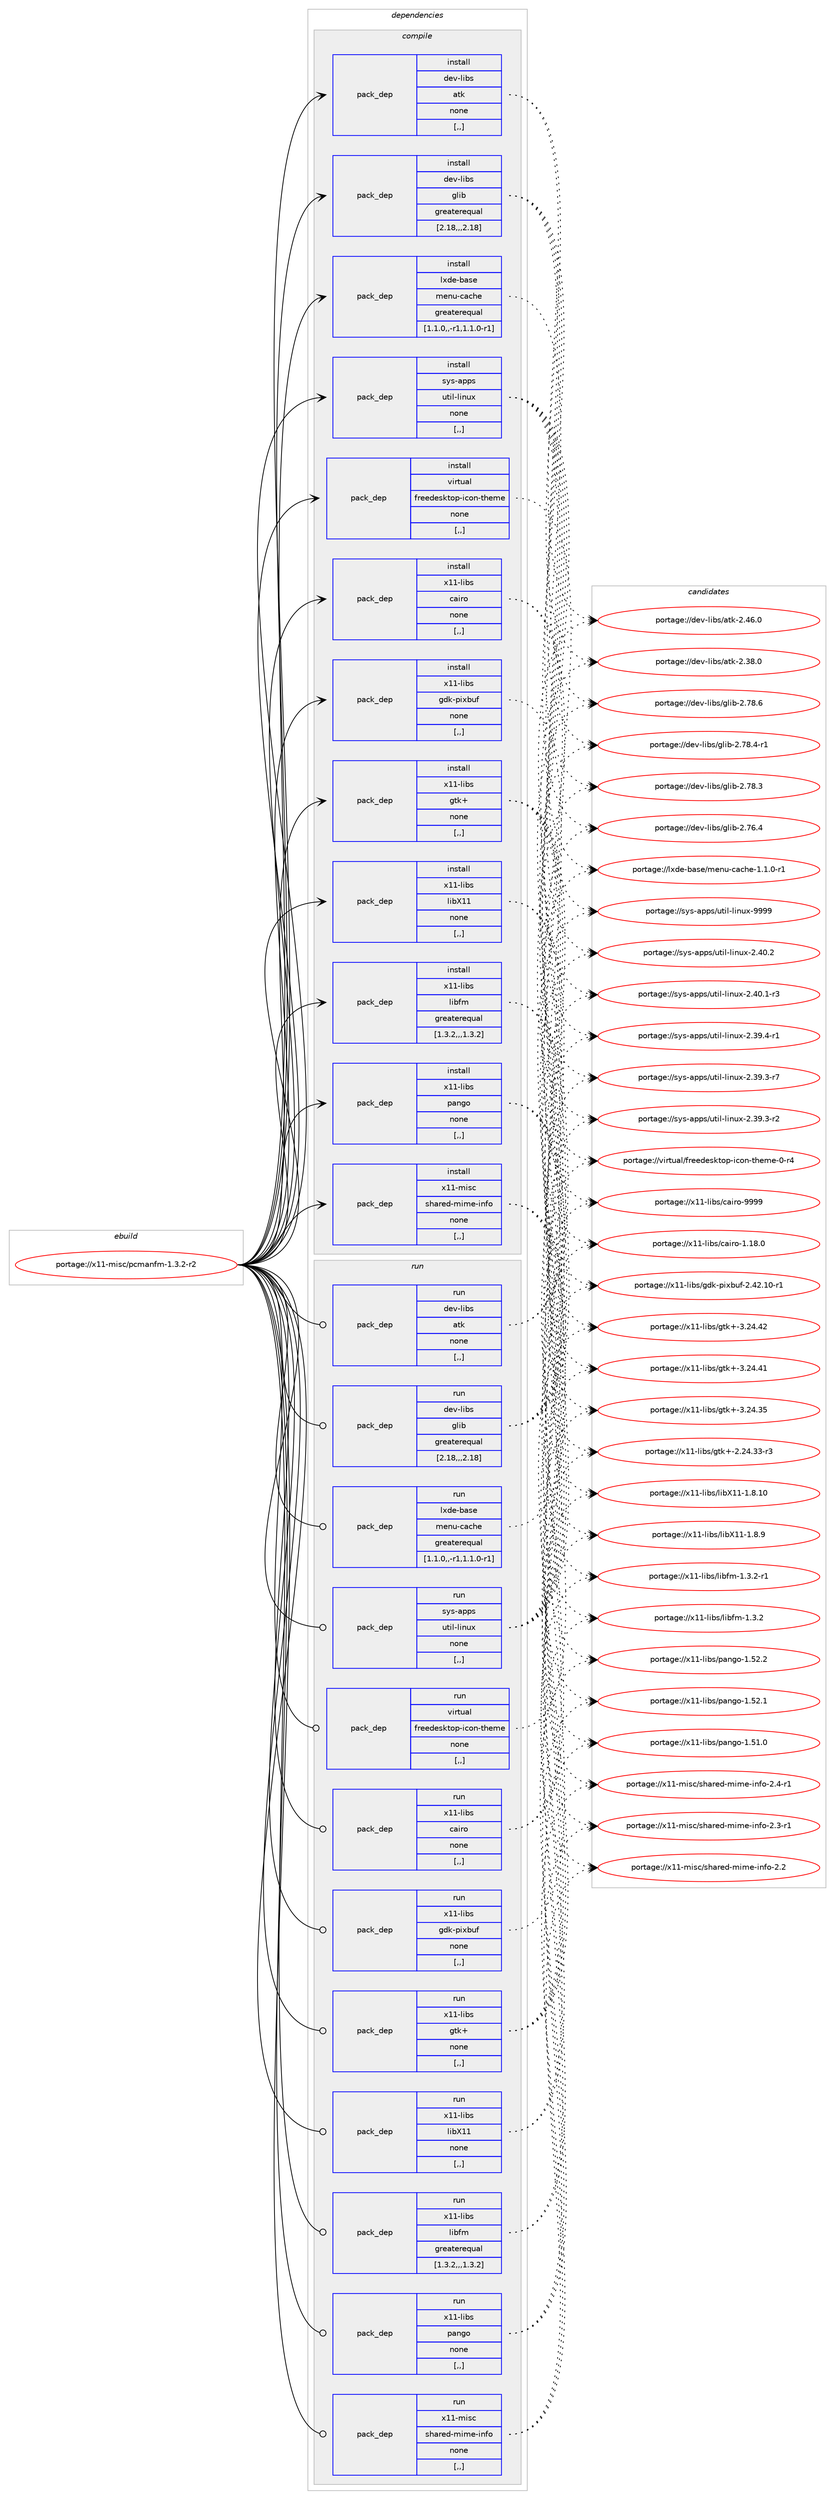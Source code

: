 digraph prolog {

# *************
# Graph options
# *************

newrank=true;
concentrate=true;
compound=true;
graph [rankdir=LR,fontname=Helvetica,fontsize=10,ranksep=1.5];#, ranksep=2.5, nodesep=0.2];
edge  [arrowhead=vee];
node  [fontname=Helvetica,fontsize=10];

# **********
# The ebuild
# **********

subgraph cluster_leftcol {
color=gray;
label=<<i>ebuild</i>>;
id [label="portage://x11-misc/pcmanfm-1.3.2-r2", color=red, width=4, href="../x11-misc/pcmanfm-1.3.2-r2.svg"];
}

# ****************
# The dependencies
# ****************

subgraph cluster_midcol {
color=gray;
label=<<i>dependencies</i>>;
subgraph cluster_compile {
fillcolor="#eeeeee";
style=filled;
label=<<i>compile</i>>;
subgraph pack335667 {
dependency461400 [label=<<TABLE BORDER="0" CELLBORDER="1" CELLSPACING="0" CELLPADDING="4" WIDTH="220"><TR><TD ROWSPAN="6" CELLPADDING="30">pack_dep</TD></TR><TR><TD WIDTH="110">install</TD></TR><TR><TD>dev-libs</TD></TR><TR><TD>atk</TD></TR><TR><TD>none</TD></TR><TR><TD>[,,]</TD></TR></TABLE>>, shape=none, color=blue];
}
id:e -> dependency461400:w [weight=20,style="solid",arrowhead="vee"];
subgraph pack335668 {
dependency461401 [label=<<TABLE BORDER="0" CELLBORDER="1" CELLSPACING="0" CELLPADDING="4" WIDTH="220"><TR><TD ROWSPAN="6" CELLPADDING="30">pack_dep</TD></TR><TR><TD WIDTH="110">install</TD></TR><TR><TD>dev-libs</TD></TR><TR><TD>glib</TD></TR><TR><TD>greaterequal</TD></TR><TR><TD>[2.18,,,2.18]</TD></TR></TABLE>>, shape=none, color=blue];
}
id:e -> dependency461401:w [weight=20,style="solid",arrowhead="vee"];
subgraph pack335669 {
dependency461402 [label=<<TABLE BORDER="0" CELLBORDER="1" CELLSPACING="0" CELLPADDING="4" WIDTH="220"><TR><TD ROWSPAN="6" CELLPADDING="30">pack_dep</TD></TR><TR><TD WIDTH="110">install</TD></TR><TR><TD>lxde-base</TD></TR><TR><TD>menu-cache</TD></TR><TR><TD>greaterequal</TD></TR><TR><TD>[1.1.0,,-r1,1.1.0-r1]</TD></TR></TABLE>>, shape=none, color=blue];
}
id:e -> dependency461402:w [weight=20,style="solid",arrowhead="vee"];
subgraph pack335670 {
dependency461403 [label=<<TABLE BORDER="0" CELLBORDER="1" CELLSPACING="0" CELLPADDING="4" WIDTH="220"><TR><TD ROWSPAN="6" CELLPADDING="30">pack_dep</TD></TR><TR><TD WIDTH="110">install</TD></TR><TR><TD>sys-apps</TD></TR><TR><TD>util-linux</TD></TR><TR><TD>none</TD></TR><TR><TD>[,,]</TD></TR></TABLE>>, shape=none, color=blue];
}
id:e -> dependency461403:w [weight=20,style="solid",arrowhead="vee"];
subgraph pack335671 {
dependency461404 [label=<<TABLE BORDER="0" CELLBORDER="1" CELLSPACING="0" CELLPADDING="4" WIDTH="220"><TR><TD ROWSPAN="6" CELLPADDING="30">pack_dep</TD></TR><TR><TD WIDTH="110">install</TD></TR><TR><TD>virtual</TD></TR><TR><TD>freedesktop-icon-theme</TD></TR><TR><TD>none</TD></TR><TR><TD>[,,]</TD></TR></TABLE>>, shape=none, color=blue];
}
id:e -> dependency461404:w [weight=20,style="solid",arrowhead="vee"];
subgraph pack335672 {
dependency461405 [label=<<TABLE BORDER="0" CELLBORDER="1" CELLSPACING="0" CELLPADDING="4" WIDTH="220"><TR><TD ROWSPAN="6" CELLPADDING="30">pack_dep</TD></TR><TR><TD WIDTH="110">install</TD></TR><TR><TD>x11-libs</TD></TR><TR><TD>cairo</TD></TR><TR><TD>none</TD></TR><TR><TD>[,,]</TD></TR></TABLE>>, shape=none, color=blue];
}
id:e -> dependency461405:w [weight=20,style="solid",arrowhead="vee"];
subgraph pack335673 {
dependency461406 [label=<<TABLE BORDER="0" CELLBORDER="1" CELLSPACING="0" CELLPADDING="4" WIDTH="220"><TR><TD ROWSPAN="6" CELLPADDING="30">pack_dep</TD></TR><TR><TD WIDTH="110">install</TD></TR><TR><TD>x11-libs</TD></TR><TR><TD>gdk-pixbuf</TD></TR><TR><TD>none</TD></TR><TR><TD>[,,]</TD></TR></TABLE>>, shape=none, color=blue];
}
id:e -> dependency461406:w [weight=20,style="solid",arrowhead="vee"];
subgraph pack335674 {
dependency461407 [label=<<TABLE BORDER="0" CELLBORDER="1" CELLSPACING="0" CELLPADDING="4" WIDTH="220"><TR><TD ROWSPAN="6" CELLPADDING="30">pack_dep</TD></TR><TR><TD WIDTH="110">install</TD></TR><TR><TD>x11-libs</TD></TR><TR><TD>gtk+</TD></TR><TR><TD>none</TD></TR><TR><TD>[,,]</TD></TR></TABLE>>, shape=none, color=blue];
}
id:e -> dependency461407:w [weight=20,style="solid",arrowhead="vee"];
subgraph pack335675 {
dependency461408 [label=<<TABLE BORDER="0" CELLBORDER="1" CELLSPACING="0" CELLPADDING="4" WIDTH="220"><TR><TD ROWSPAN="6" CELLPADDING="30">pack_dep</TD></TR><TR><TD WIDTH="110">install</TD></TR><TR><TD>x11-libs</TD></TR><TR><TD>libX11</TD></TR><TR><TD>none</TD></TR><TR><TD>[,,]</TD></TR></TABLE>>, shape=none, color=blue];
}
id:e -> dependency461408:w [weight=20,style="solid",arrowhead="vee"];
subgraph pack335676 {
dependency461409 [label=<<TABLE BORDER="0" CELLBORDER="1" CELLSPACING="0" CELLPADDING="4" WIDTH="220"><TR><TD ROWSPAN="6" CELLPADDING="30">pack_dep</TD></TR><TR><TD WIDTH="110">install</TD></TR><TR><TD>x11-libs</TD></TR><TR><TD>libfm</TD></TR><TR><TD>greaterequal</TD></TR><TR><TD>[1.3.2,,,1.3.2]</TD></TR></TABLE>>, shape=none, color=blue];
}
id:e -> dependency461409:w [weight=20,style="solid",arrowhead="vee"];
subgraph pack335677 {
dependency461410 [label=<<TABLE BORDER="0" CELLBORDER="1" CELLSPACING="0" CELLPADDING="4" WIDTH="220"><TR><TD ROWSPAN="6" CELLPADDING="30">pack_dep</TD></TR><TR><TD WIDTH="110">install</TD></TR><TR><TD>x11-libs</TD></TR><TR><TD>pango</TD></TR><TR><TD>none</TD></TR><TR><TD>[,,]</TD></TR></TABLE>>, shape=none, color=blue];
}
id:e -> dependency461410:w [weight=20,style="solid",arrowhead="vee"];
subgraph pack335678 {
dependency461411 [label=<<TABLE BORDER="0" CELLBORDER="1" CELLSPACING="0" CELLPADDING="4" WIDTH="220"><TR><TD ROWSPAN="6" CELLPADDING="30">pack_dep</TD></TR><TR><TD WIDTH="110">install</TD></TR><TR><TD>x11-misc</TD></TR><TR><TD>shared-mime-info</TD></TR><TR><TD>none</TD></TR><TR><TD>[,,]</TD></TR></TABLE>>, shape=none, color=blue];
}
id:e -> dependency461411:w [weight=20,style="solid",arrowhead="vee"];
}
subgraph cluster_compileandrun {
fillcolor="#eeeeee";
style=filled;
label=<<i>compile and run</i>>;
}
subgraph cluster_run {
fillcolor="#eeeeee";
style=filled;
label=<<i>run</i>>;
subgraph pack335679 {
dependency461412 [label=<<TABLE BORDER="0" CELLBORDER="1" CELLSPACING="0" CELLPADDING="4" WIDTH="220"><TR><TD ROWSPAN="6" CELLPADDING="30">pack_dep</TD></TR><TR><TD WIDTH="110">run</TD></TR><TR><TD>dev-libs</TD></TR><TR><TD>atk</TD></TR><TR><TD>none</TD></TR><TR><TD>[,,]</TD></TR></TABLE>>, shape=none, color=blue];
}
id:e -> dependency461412:w [weight=20,style="solid",arrowhead="odot"];
subgraph pack335680 {
dependency461413 [label=<<TABLE BORDER="0" CELLBORDER="1" CELLSPACING="0" CELLPADDING="4" WIDTH="220"><TR><TD ROWSPAN="6" CELLPADDING="30">pack_dep</TD></TR><TR><TD WIDTH="110">run</TD></TR><TR><TD>dev-libs</TD></TR><TR><TD>glib</TD></TR><TR><TD>greaterequal</TD></TR><TR><TD>[2.18,,,2.18]</TD></TR></TABLE>>, shape=none, color=blue];
}
id:e -> dependency461413:w [weight=20,style="solid",arrowhead="odot"];
subgraph pack335681 {
dependency461414 [label=<<TABLE BORDER="0" CELLBORDER="1" CELLSPACING="0" CELLPADDING="4" WIDTH="220"><TR><TD ROWSPAN="6" CELLPADDING="30">pack_dep</TD></TR><TR><TD WIDTH="110">run</TD></TR><TR><TD>lxde-base</TD></TR><TR><TD>menu-cache</TD></TR><TR><TD>greaterequal</TD></TR><TR><TD>[1.1.0,,-r1,1.1.0-r1]</TD></TR></TABLE>>, shape=none, color=blue];
}
id:e -> dependency461414:w [weight=20,style="solid",arrowhead="odot"];
subgraph pack335682 {
dependency461415 [label=<<TABLE BORDER="0" CELLBORDER="1" CELLSPACING="0" CELLPADDING="4" WIDTH="220"><TR><TD ROWSPAN="6" CELLPADDING="30">pack_dep</TD></TR><TR><TD WIDTH="110">run</TD></TR><TR><TD>sys-apps</TD></TR><TR><TD>util-linux</TD></TR><TR><TD>none</TD></TR><TR><TD>[,,]</TD></TR></TABLE>>, shape=none, color=blue];
}
id:e -> dependency461415:w [weight=20,style="solid",arrowhead="odot"];
subgraph pack335683 {
dependency461416 [label=<<TABLE BORDER="0" CELLBORDER="1" CELLSPACING="0" CELLPADDING="4" WIDTH="220"><TR><TD ROWSPAN="6" CELLPADDING="30">pack_dep</TD></TR><TR><TD WIDTH="110">run</TD></TR><TR><TD>virtual</TD></TR><TR><TD>freedesktop-icon-theme</TD></TR><TR><TD>none</TD></TR><TR><TD>[,,]</TD></TR></TABLE>>, shape=none, color=blue];
}
id:e -> dependency461416:w [weight=20,style="solid",arrowhead="odot"];
subgraph pack335684 {
dependency461417 [label=<<TABLE BORDER="0" CELLBORDER="1" CELLSPACING="0" CELLPADDING="4" WIDTH="220"><TR><TD ROWSPAN="6" CELLPADDING="30">pack_dep</TD></TR><TR><TD WIDTH="110">run</TD></TR><TR><TD>x11-libs</TD></TR><TR><TD>cairo</TD></TR><TR><TD>none</TD></TR><TR><TD>[,,]</TD></TR></TABLE>>, shape=none, color=blue];
}
id:e -> dependency461417:w [weight=20,style="solid",arrowhead="odot"];
subgraph pack335685 {
dependency461418 [label=<<TABLE BORDER="0" CELLBORDER="1" CELLSPACING="0" CELLPADDING="4" WIDTH="220"><TR><TD ROWSPAN="6" CELLPADDING="30">pack_dep</TD></TR><TR><TD WIDTH="110">run</TD></TR><TR><TD>x11-libs</TD></TR><TR><TD>gdk-pixbuf</TD></TR><TR><TD>none</TD></TR><TR><TD>[,,]</TD></TR></TABLE>>, shape=none, color=blue];
}
id:e -> dependency461418:w [weight=20,style="solid",arrowhead="odot"];
subgraph pack335686 {
dependency461419 [label=<<TABLE BORDER="0" CELLBORDER="1" CELLSPACING="0" CELLPADDING="4" WIDTH="220"><TR><TD ROWSPAN="6" CELLPADDING="30">pack_dep</TD></TR><TR><TD WIDTH="110">run</TD></TR><TR><TD>x11-libs</TD></TR><TR><TD>gtk+</TD></TR><TR><TD>none</TD></TR><TR><TD>[,,]</TD></TR></TABLE>>, shape=none, color=blue];
}
id:e -> dependency461419:w [weight=20,style="solid",arrowhead="odot"];
subgraph pack335687 {
dependency461420 [label=<<TABLE BORDER="0" CELLBORDER="1" CELLSPACING="0" CELLPADDING="4" WIDTH="220"><TR><TD ROWSPAN="6" CELLPADDING="30">pack_dep</TD></TR><TR><TD WIDTH="110">run</TD></TR><TR><TD>x11-libs</TD></TR><TR><TD>libX11</TD></TR><TR><TD>none</TD></TR><TR><TD>[,,]</TD></TR></TABLE>>, shape=none, color=blue];
}
id:e -> dependency461420:w [weight=20,style="solid",arrowhead="odot"];
subgraph pack335688 {
dependency461421 [label=<<TABLE BORDER="0" CELLBORDER="1" CELLSPACING="0" CELLPADDING="4" WIDTH="220"><TR><TD ROWSPAN="6" CELLPADDING="30">pack_dep</TD></TR><TR><TD WIDTH="110">run</TD></TR><TR><TD>x11-libs</TD></TR><TR><TD>libfm</TD></TR><TR><TD>greaterequal</TD></TR><TR><TD>[1.3.2,,,1.3.2]</TD></TR></TABLE>>, shape=none, color=blue];
}
id:e -> dependency461421:w [weight=20,style="solid",arrowhead="odot"];
subgraph pack335689 {
dependency461422 [label=<<TABLE BORDER="0" CELLBORDER="1" CELLSPACING="0" CELLPADDING="4" WIDTH="220"><TR><TD ROWSPAN="6" CELLPADDING="30">pack_dep</TD></TR><TR><TD WIDTH="110">run</TD></TR><TR><TD>x11-libs</TD></TR><TR><TD>pango</TD></TR><TR><TD>none</TD></TR><TR><TD>[,,]</TD></TR></TABLE>>, shape=none, color=blue];
}
id:e -> dependency461422:w [weight=20,style="solid",arrowhead="odot"];
subgraph pack335690 {
dependency461423 [label=<<TABLE BORDER="0" CELLBORDER="1" CELLSPACING="0" CELLPADDING="4" WIDTH="220"><TR><TD ROWSPAN="6" CELLPADDING="30">pack_dep</TD></TR><TR><TD WIDTH="110">run</TD></TR><TR><TD>x11-misc</TD></TR><TR><TD>shared-mime-info</TD></TR><TR><TD>none</TD></TR><TR><TD>[,,]</TD></TR></TABLE>>, shape=none, color=blue];
}
id:e -> dependency461423:w [weight=20,style="solid",arrowhead="odot"];
}
}

# **************
# The candidates
# **************

subgraph cluster_choices {
rank=same;
color=gray;
label=<<i>candidates</i>>;

subgraph choice335667 {
color=black;
nodesep=1;
choice1001011184510810598115479711610745504652544648 [label="portage://dev-libs/atk-2.46.0", color=red, width=4,href="../dev-libs/atk-2.46.0.svg"];
choice1001011184510810598115479711610745504651564648 [label="portage://dev-libs/atk-2.38.0", color=red, width=4,href="../dev-libs/atk-2.38.0.svg"];
dependency461400:e -> choice1001011184510810598115479711610745504652544648:w [style=dotted,weight="100"];
dependency461400:e -> choice1001011184510810598115479711610745504651564648:w [style=dotted,weight="100"];
}
subgraph choice335668 {
color=black;
nodesep=1;
choice1001011184510810598115471031081059845504655564654 [label="portage://dev-libs/glib-2.78.6", color=red, width=4,href="../dev-libs/glib-2.78.6.svg"];
choice10010111845108105981154710310810598455046555646524511449 [label="portage://dev-libs/glib-2.78.4-r1", color=red, width=4,href="../dev-libs/glib-2.78.4-r1.svg"];
choice1001011184510810598115471031081059845504655564651 [label="portage://dev-libs/glib-2.78.3", color=red, width=4,href="../dev-libs/glib-2.78.3.svg"];
choice1001011184510810598115471031081059845504655544652 [label="portage://dev-libs/glib-2.76.4", color=red, width=4,href="../dev-libs/glib-2.76.4.svg"];
dependency461401:e -> choice1001011184510810598115471031081059845504655564654:w [style=dotted,weight="100"];
dependency461401:e -> choice10010111845108105981154710310810598455046555646524511449:w [style=dotted,weight="100"];
dependency461401:e -> choice1001011184510810598115471031081059845504655564651:w [style=dotted,weight="100"];
dependency461401:e -> choice1001011184510810598115471031081059845504655544652:w [style=dotted,weight="100"];
}
subgraph choice335669 {
color=black;
nodesep=1;
choice10812010010145989711510147109101110117459997991041014549464946484511449 [label="portage://lxde-base/menu-cache-1.1.0-r1", color=red, width=4,href="../lxde-base/menu-cache-1.1.0-r1.svg"];
dependency461402:e -> choice10812010010145989711510147109101110117459997991041014549464946484511449:w [style=dotted,weight="100"];
}
subgraph choice335670 {
color=black;
nodesep=1;
choice115121115459711211211547117116105108451081051101171204557575757 [label="portage://sys-apps/util-linux-9999", color=red, width=4,href="../sys-apps/util-linux-9999.svg"];
choice1151211154597112112115471171161051084510810511011712045504652484650 [label="portage://sys-apps/util-linux-2.40.2", color=red, width=4,href="../sys-apps/util-linux-2.40.2.svg"];
choice11512111545971121121154711711610510845108105110117120455046524846494511451 [label="portage://sys-apps/util-linux-2.40.1-r3", color=red, width=4,href="../sys-apps/util-linux-2.40.1-r3.svg"];
choice11512111545971121121154711711610510845108105110117120455046515746524511449 [label="portage://sys-apps/util-linux-2.39.4-r1", color=red, width=4,href="../sys-apps/util-linux-2.39.4-r1.svg"];
choice11512111545971121121154711711610510845108105110117120455046515746514511455 [label="portage://sys-apps/util-linux-2.39.3-r7", color=red, width=4,href="../sys-apps/util-linux-2.39.3-r7.svg"];
choice11512111545971121121154711711610510845108105110117120455046515746514511450 [label="portage://sys-apps/util-linux-2.39.3-r2", color=red, width=4,href="../sys-apps/util-linux-2.39.3-r2.svg"];
dependency461403:e -> choice115121115459711211211547117116105108451081051101171204557575757:w [style=dotted,weight="100"];
dependency461403:e -> choice1151211154597112112115471171161051084510810511011712045504652484650:w [style=dotted,weight="100"];
dependency461403:e -> choice11512111545971121121154711711610510845108105110117120455046524846494511451:w [style=dotted,weight="100"];
dependency461403:e -> choice11512111545971121121154711711610510845108105110117120455046515746524511449:w [style=dotted,weight="100"];
dependency461403:e -> choice11512111545971121121154711711610510845108105110117120455046515746514511455:w [style=dotted,weight="100"];
dependency461403:e -> choice11512111545971121121154711711610510845108105110117120455046515746514511450:w [style=dotted,weight="100"];
}
subgraph choice335671 {
color=black;
nodesep=1;
choice118105114116117971084710211410110110010111510711611111245105991111104511610410110910145484511452 [label="portage://virtual/freedesktop-icon-theme-0-r4", color=red, width=4,href="../virtual/freedesktop-icon-theme-0-r4.svg"];
dependency461404:e -> choice118105114116117971084710211410110110010111510711611111245105991111104511610410110910145484511452:w [style=dotted,weight="100"];
}
subgraph choice335672 {
color=black;
nodesep=1;
choice120494945108105981154799971051141114557575757 [label="portage://x11-libs/cairo-9999", color=red, width=4,href="../x11-libs/cairo-9999.svg"];
choice1204949451081059811547999710511411145494649564648 [label="portage://x11-libs/cairo-1.18.0", color=red, width=4,href="../x11-libs/cairo-1.18.0.svg"];
dependency461405:e -> choice120494945108105981154799971051141114557575757:w [style=dotted,weight="100"];
dependency461405:e -> choice1204949451081059811547999710511411145494649564648:w [style=dotted,weight="100"];
}
subgraph choice335673 {
color=black;
nodesep=1;
choice1204949451081059811547103100107451121051209811710245504652504649484511449 [label="portage://x11-libs/gdk-pixbuf-2.42.10-r1", color=red, width=4,href="../x11-libs/gdk-pixbuf-2.42.10-r1.svg"];
dependency461406:e -> choice1204949451081059811547103100107451121051209811710245504652504649484511449:w [style=dotted,weight="100"];
}
subgraph choice335674 {
color=black;
nodesep=1;
choice1204949451081059811547103116107434551465052465250 [label="portage://x11-libs/gtk+-3.24.42", color=red, width=4,href="../x11-libs/gtk+-3.24.42.svg"];
choice1204949451081059811547103116107434551465052465249 [label="portage://x11-libs/gtk+-3.24.41", color=red, width=4,href="../x11-libs/gtk+-3.24.41.svg"];
choice1204949451081059811547103116107434551465052465153 [label="portage://x11-libs/gtk+-3.24.35", color=red, width=4,href="../x11-libs/gtk+-3.24.35.svg"];
choice12049494510810598115471031161074345504650524651514511451 [label="portage://x11-libs/gtk+-2.24.33-r3", color=red, width=4,href="../x11-libs/gtk+-2.24.33-r3.svg"];
dependency461407:e -> choice1204949451081059811547103116107434551465052465250:w [style=dotted,weight="100"];
dependency461407:e -> choice1204949451081059811547103116107434551465052465249:w [style=dotted,weight="100"];
dependency461407:e -> choice1204949451081059811547103116107434551465052465153:w [style=dotted,weight="100"];
dependency461407:e -> choice12049494510810598115471031161074345504650524651514511451:w [style=dotted,weight="100"];
}
subgraph choice335675 {
color=black;
nodesep=1;
choice12049494510810598115471081059888494945494656464948 [label="portage://x11-libs/libX11-1.8.10", color=red, width=4,href="../x11-libs/libX11-1.8.10.svg"];
choice120494945108105981154710810598884949454946564657 [label="portage://x11-libs/libX11-1.8.9", color=red, width=4,href="../x11-libs/libX11-1.8.9.svg"];
dependency461408:e -> choice12049494510810598115471081059888494945494656464948:w [style=dotted,weight="100"];
dependency461408:e -> choice120494945108105981154710810598884949454946564657:w [style=dotted,weight="100"];
}
subgraph choice335676 {
color=black;
nodesep=1;
choice1204949451081059811547108105981021094549465146504511449 [label="portage://x11-libs/libfm-1.3.2-r1", color=red, width=4,href="../x11-libs/libfm-1.3.2-r1.svg"];
choice120494945108105981154710810598102109454946514650 [label="portage://x11-libs/libfm-1.3.2", color=red, width=4,href="../x11-libs/libfm-1.3.2.svg"];
dependency461409:e -> choice1204949451081059811547108105981021094549465146504511449:w [style=dotted,weight="100"];
dependency461409:e -> choice120494945108105981154710810598102109454946514650:w [style=dotted,weight="100"];
}
subgraph choice335677 {
color=black;
nodesep=1;
choice12049494510810598115471129711010311145494653504650 [label="portage://x11-libs/pango-1.52.2", color=red, width=4,href="../x11-libs/pango-1.52.2.svg"];
choice12049494510810598115471129711010311145494653504649 [label="portage://x11-libs/pango-1.52.1", color=red, width=4,href="../x11-libs/pango-1.52.1.svg"];
choice12049494510810598115471129711010311145494653494648 [label="portage://x11-libs/pango-1.51.0", color=red, width=4,href="../x11-libs/pango-1.51.0.svg"];
dependency461410:e -> choice12049494510810598115471129711010311145494653504650:w [style=dotted,weight="100"];
dependency461410:e -> choice12049494510810598115471129711010311145494653504649:w [style=dotted,weight="100"];
dependency461410:e -> choice12049494510810598115471129711010311145494653494648:w [style=dotted,weight="100"];
}
subgraph choice335678 {
color=black;
nodesep=1;
choice1204949451091051159947115104971141011004510910510910145105110102111455046524511449 [label="portage://x11-misc/shared-mime-info-2.4-r1", color=red, width=4,href="../x11-misc/shared-mime-info-2.4-r1.svg"];
choice1204949451091051159947115104971141011004510910510910145105110102111455046514511449 [label="portage://x11-misc/shared-mime-info-2.3-r1", color=red, width=4,href="../x11-misc/shared-mime-info-2.3-r1.svg"];
choice120494945109105115994711510497114101100451091051091014510511010211145504650 [label="portage://x11-misc/shared-mime-info-2.2", color=red, width=4,href="../x11-misc/shared-mime-info-2.2.svg"];
dependency461411:e -> choice1204949451091051159947115104971141011004510910510910145105110102111455046524511449:w [style=dotted,weight="100"];
dependency461411:e -> choice1204949451091051159947115104971141011004510910510910145105110102111455046514511449:w [style=dotted,weight="100"];
dependency461411:e -> choice120494945109105115994711510497114101100451091051091014510511010211145504650:w [style=dotted,weight="100"];
}
subgraph choice335679 {
color=black;
nodesep=1;
choice1001011184510810598115479711610745504652544648 [label="portage://dev-libs/atk-2.46.0", color=red, width=4,href="../dev-libs/atk-2.46.0.svg"];
choice1001011184510810598115479711610745504651564648 [label="portage://dev-libs/atk-2.38.0", color=red, width=4,href="../dev-libs/atk-2.38.0.svg"];
dependency461412:e -> choice1001011184510810598115479711610745504652544648:w [style=dotted,weight="100"];
dependency461412:e -> choice1001011184510810598115479711610745504651564648:w [style=dotted,weight="100"];
}
subgraph choice335680 {
color=black;
nodesep=1;
choice1001011184510810598115471031081059845504655564654 [label="portage://dev-libs/glib-2.78.6", color=red, width=4,href="../dev-libs/glib-2.78.6.svg"];
choice10010111845108105981154710310810598455046555646524511449 [label="portage://dev-libs/glib-2.78.4-r1", color=red, width=4,href="../dev-libs/glib-2.78.4-r1.svg"];
choice1001011184510810598115471031081059845504655564651 [label="portage://dev-libs/glib-2.78.3", color=red, width=4,href="../dev-libs/glib-2.78.3.svg"];
choice1001011184510810598115471031081059845504655544652 [label="portage://dev-libs/glib-2.76.4", color=red, width=4,href="../dev-libs/glib-2.76.4.svg"];
dependency461413:e -> choice1001011184510810598115471031081059845504655564654:w [style=dotted,weight="100"];
dependency461413:e -> choice10010111845108105981154710310810598455046555646524511449:w [style=dotted,weight="100"];
dependency461413:e -> choice1001011184510810598115471031081059845504655564651:w [style=dotted,weight="100"];
dependency461413:e -> choice1001011184510810598115471031081059845504655544652:w [style=dotted,weight="100"];
}
subgraph choice335681 {
color=black;
nodesep=1;
choice10812010010145989711510147109101110117459997991041014549464946484511449 [label="portage://lxde-base/menu-cache-1.1.0-r1", color=red, width=4,href="../lxde-base/menu-cache-1.1.0-r1.svg"];
dependency461414:e -> choice10812010010145989711510147109101110117459997991041014549464946484511449:w [style=dotted,weight="100"];
}
subgraph choice335682 {
color=black;
nodesep=1;
choice115121115459711211211547117116105108451081051101171204557575757 [label="portage://sys-apps/util-linux-9999", color=red, width=4,href="../sys-apps/util-linux-9999.svg"];
choice1151211154597112112115471171161051084510810511011712045504652484650 [label="portage://sys-apps/util-linux-2.40.2", color=red, width=4,href="../sys-apps/util-linux-2.40.2.svg"];
choice11512111545971121121154711711610510845108105110117120455046524846494511451 [label="portage://sys-apps/util-linux-2.40.1-r3", color=red, width=4,href="../sys-apps/util-linux-2.40.1-r3.svg"];
choice11512111545971121121154711711610510845108105110117120455046515746524511449 [label="portage://sys-apps/util-linux-2.39.4-r1", color=red, width=4,href="../sys-apps/util-linux-2.39.4-r1.svg"];
choice11512111545971121121154711711610510845108105110117120455046515746514511455 [label="portage://sys-apps/util-linux-2.39.3-r7", color=red, width=4,href="../sys-apps/util-linux-2.39.3-r7.svg"];
choice11512111545971121121154711711610510845108105110117120455046515746514511450 [label="portage://sys-apps/util-linux-2.39.3-r2", color=red, width=4,href="../sys-apps/util-linux-2.39.3-r2.svg"];
dependency461415:e -> choice115121115459711211211547117116105108451081051101171204557575757:w [style=dotted,weight="100"];
dependency461415:e -> choice1151211154597112112115471171161051084510810511011712045504652484650:w [style=dotted,weight="100"];
dependency461415:e -> choice11512111545971121121154711711610510845108105110117120455046524846494511451:w [style=dotted,weight="100"];
dependency461415:e -> choice11512111545971121121154711711610510845108105110117120455046515746524511449:w [style=dotted,weight="100"];
dependency461415:e -> choice11512111545971121121154711711610510845108105110117120455046515746514511455:w [style=dotted,weight="100"];
dependency461415:e -> choice11512111545971121121154711711610510845108105110117120455046515746514511450:w [style=dotted,weight="100"];
}
subgraph choice335683 {
color=black;
nodesep=1;
choice118105114116117971084710211410110110010111510711611111245105991111104511610410110910145484511452 [label="portage://virtual/freedesktop-icon-theme-0-r4", color=red, width=4,href="../virtual/freedesktop-icon-theme-0-r4.svg"];
dependency461416:e -> choice118105114116117971084710211410110110010111510711611111245105991111104511610410110910145484511452:w [style=dotted,weight="100"];
}
subgraph choice335684 {
color=black;
nodesep=1;
choice120494945108105981154799971051141114557575757 [label="portage://x11-libs/cairo-9999", color=red, width=4,href="../x11-libs/cairo-9999.svg"];
choice1204949451081059811547999710511411145494649564648 [label="portage://x11-libs/cairo-1.18.0", color=red, width=4,href="../x11-libs/cairo-1.18.0.svg"];
dependency461417:e -> choice120494945108105981154799971051141114557575757:w [style=dotted,weight="100"];
dependency461417:e -> choice1204949451081059811547999710511411145494649564648:w [style=dotted,weight="100"];
}
subgraph choice335685 {
color=black;
nodesep=1;
choice1204949451081059811547103100107451121051209811710245504652504649484511449 [label="portage://x11-libs/gdk-pixbuf-2.42.10-r1", color=red, width=4,href="../x11-libs/gdk-pixbuf-2.42.10-r1.svg"];
dependency461418:e -> choice1204949451081059811547103100107451121051209811710245504652504649484511449:w [style=dotted,weight="100"];
}
subgraph choice335686 {
color=black;
nodesep=1;
choice1204949451081059811547103116107434551465052465250 [label="portage://x11-libs/gtk+-3.24.42", color=red, width=4,href="../x11-libs/gtk+-3.24.42.svg"];
choice1204949451081059811547103116107434551465052465249 [label="portage://x11-libs/gtk+-3.24.41", color=red, width=4,href="../x11-libs/gtk+-3.24.41.svg"];
choice1204949451081059811547103116107434551465052465153 [label="portage://x11-libs/gtk+-3.24.35", color=red, width=4,href="../x11-libs/gtk+-3.24.35.svg"];
choice12049494510810598115471031161074345504650524651514511451 [label="portage://x11-libs/gtk+-2.24.33-r3", color=red, width=4,href="../x11-libs/gtk+-2.24.33-r3.svg"];
dependency461419:e -> choice1204949451081059811547103116107434551465052465250:w [style=dotted,weight="100"];
dependency461419:e -> choice1204949451081059811547103116107434551465052465249:w [style=dotted,weight="100"];
dependency461419:e -> choice1204949451081059811547103116107434551465052465153:w [style=dotted,weight="100"];
dependency461419:e -> choice12049494510810598115471031161074345504650524651514511451:w [style=dotted,weight="100"];
}
subgraph choice335687 {
color=black;
nodesep=1;
choice12049494510810598115471081059888494945494656464948 [label="portage://x11-libs/libX11-1.8.10", color=red, width=4,href="../x11-libs/libX11-1.8.10.svg"];
choice120494945108105981154710810598884949454946564657 [label="portage://x11-libs/libX11-1.8.9", color=red, width=4,href="../x11-libs/libX11-1.8.9.svg"];
dependency461420:e -> choice12049494510810598115471081059888494945494656464948:w [style=dotted,weight="100"];
dependency461420:e -> choice120494945108105981154710810598884949454946564657:w [style=dotted,weight="100"];
}
subgraph choice335688 {
color=black;
nodesep=1;
choice1204949451081059811547108105981021094549465146504511449 [label="portage://x11-libs/libfm-1.3.2-r1", color=red, width=4,href="../x11-libs/libfm-1.3.2-r1.svg"];
choice120494945108105981154710810598102109454946514650 [label="portage://x11-libs/libfm-1.3.2", color=red, width=4,href="../x11-libs/libfm-1.3.2.svg"];
dependency461421:e -> choice1204949451081059811547108105981021094549465146504511449:w [style=dotted,weight="100"];
dependency461421:e -> choice120494945108105981154710810598102109454946514650:w [style=dotted,weight="100"];
}
subgraph choice335689 {
color=black;
nodesep=1;
choice12049494510810598115471129711010311145494653504650 [label="portage://x11-libs/pango-1.52.2", color=red, width=4,href="../x11-libs/pango-1.52.2.svg"];
choice12049494510810598115471129711010311145494653504649 [label="portage://x11-libs/pango-1.52.1", color=red, width=4,href="../x11-libs/pango-1.52.1.svg"];
choice12049494510810598115471129711010311145494653494648 [label="portage://x11-libs/pango-1.51.0", color=red, width=4,href="../x11-libs/pango-1.51.0.svg"];
dependency461422:e -> choice12049494510810598115471129711010311145494653504650:w [style=dotted,weight="100"];
dependency461422:e -> choice12049494510810598115471129711010311145494653504649:w [style=dotted,weight="100"];
dependency461422:e -> choice12049494510810598115471129711010311145494653494648:w [style=dotted,weight="100"];
}
subgraph choice335690 {
color=black;
nodesep=1;
choice1204949451091051159947115104971141011004510910510910145105110102111455046524511449 [label="portage://x11-misc/shared-mime-info-2.4-r1", color=red, width=4,href="../x11-misc/shared-mime-info-2.4-r1.svg"];
choice1204949451091051159947115104971141011004510910510910145105110102111455046514511449 [label="portage://x11-misc/shared-mime-info-2.3-r1", color=red, width=4,href="../x11-misc/shared-mime-info-2.3-r1.svg"];
choice120494945109105115994711510497114101100451091051091014510511010211145504650 [label="portage://x11-misc/shared-mime-info-2.2", color=red, width=4,href="../x11-misc/shared-mime-info-2.2.svg"];
dependency461423:e -> choice1204949451091051159947115104971141011004510910510910145105110102111455046524511449:w [style=dotted,weight="100"];
dependency461423:e -> choice1204949451091051159947115104971141011004510910510910145105110102111455046514511449:w [style=dotted,weight="100"];
dependency461423:e -> choice120494945109105115994711510497114101100451091051091014510511010211145504650:w [style=dotted,weight="100"];
}
}

}
